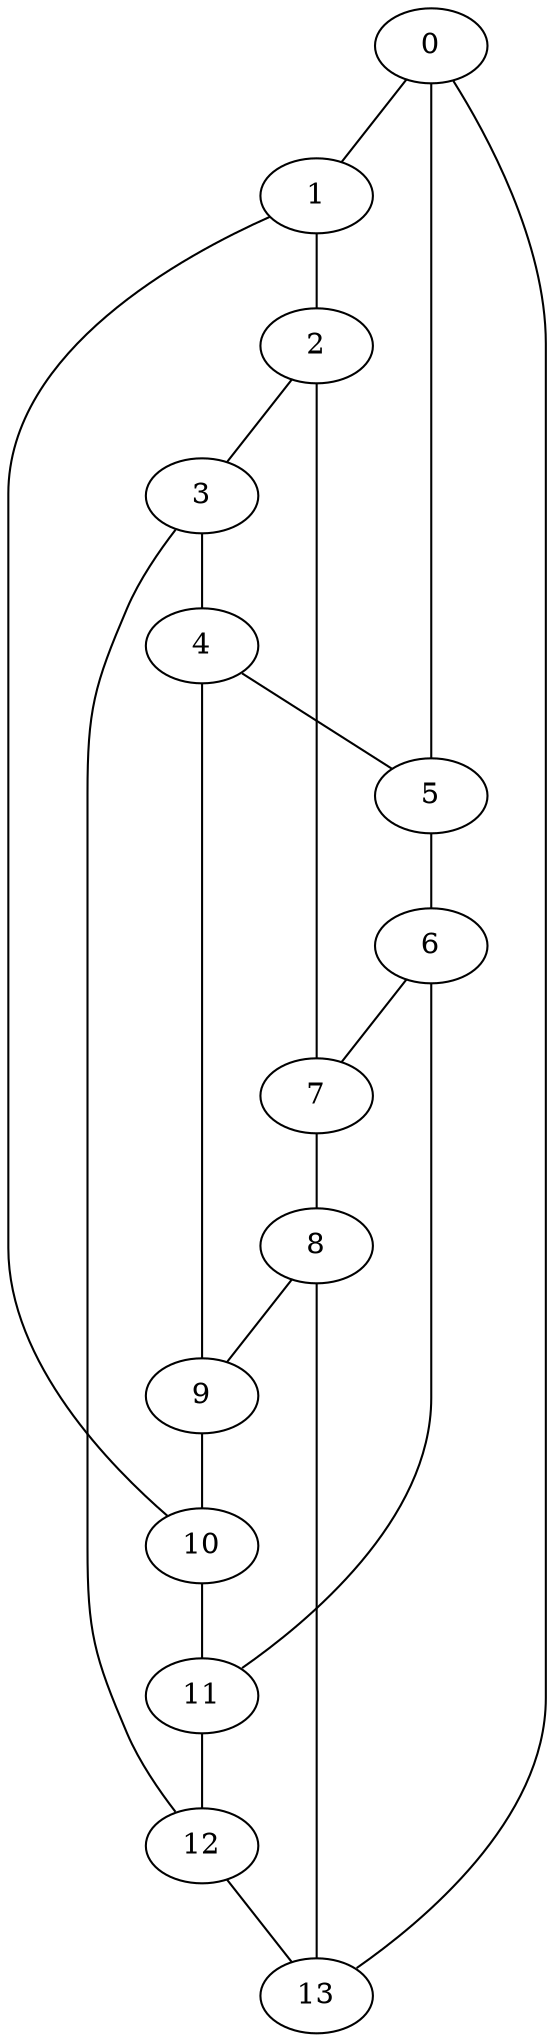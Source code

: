 graph "Heawood graph"{
	0 -- 1;
	0 -- 5;
	0 -- 13;
	1 -- 2;
	1 -- 10;
	2 -- 3;
	2 -- 7;
	3 -- 4;
	3 -- 12;
	4 -- 5;
	4 -- 9;
	5 -- 6;
	6 -- 7;
	6 -- 11;
	7 -- 8;
	8 -- 9;
	8 -- 13;
	9 -- 10;
	10 -- 11;
	11 -- 12;
	12 -- 13;
}
